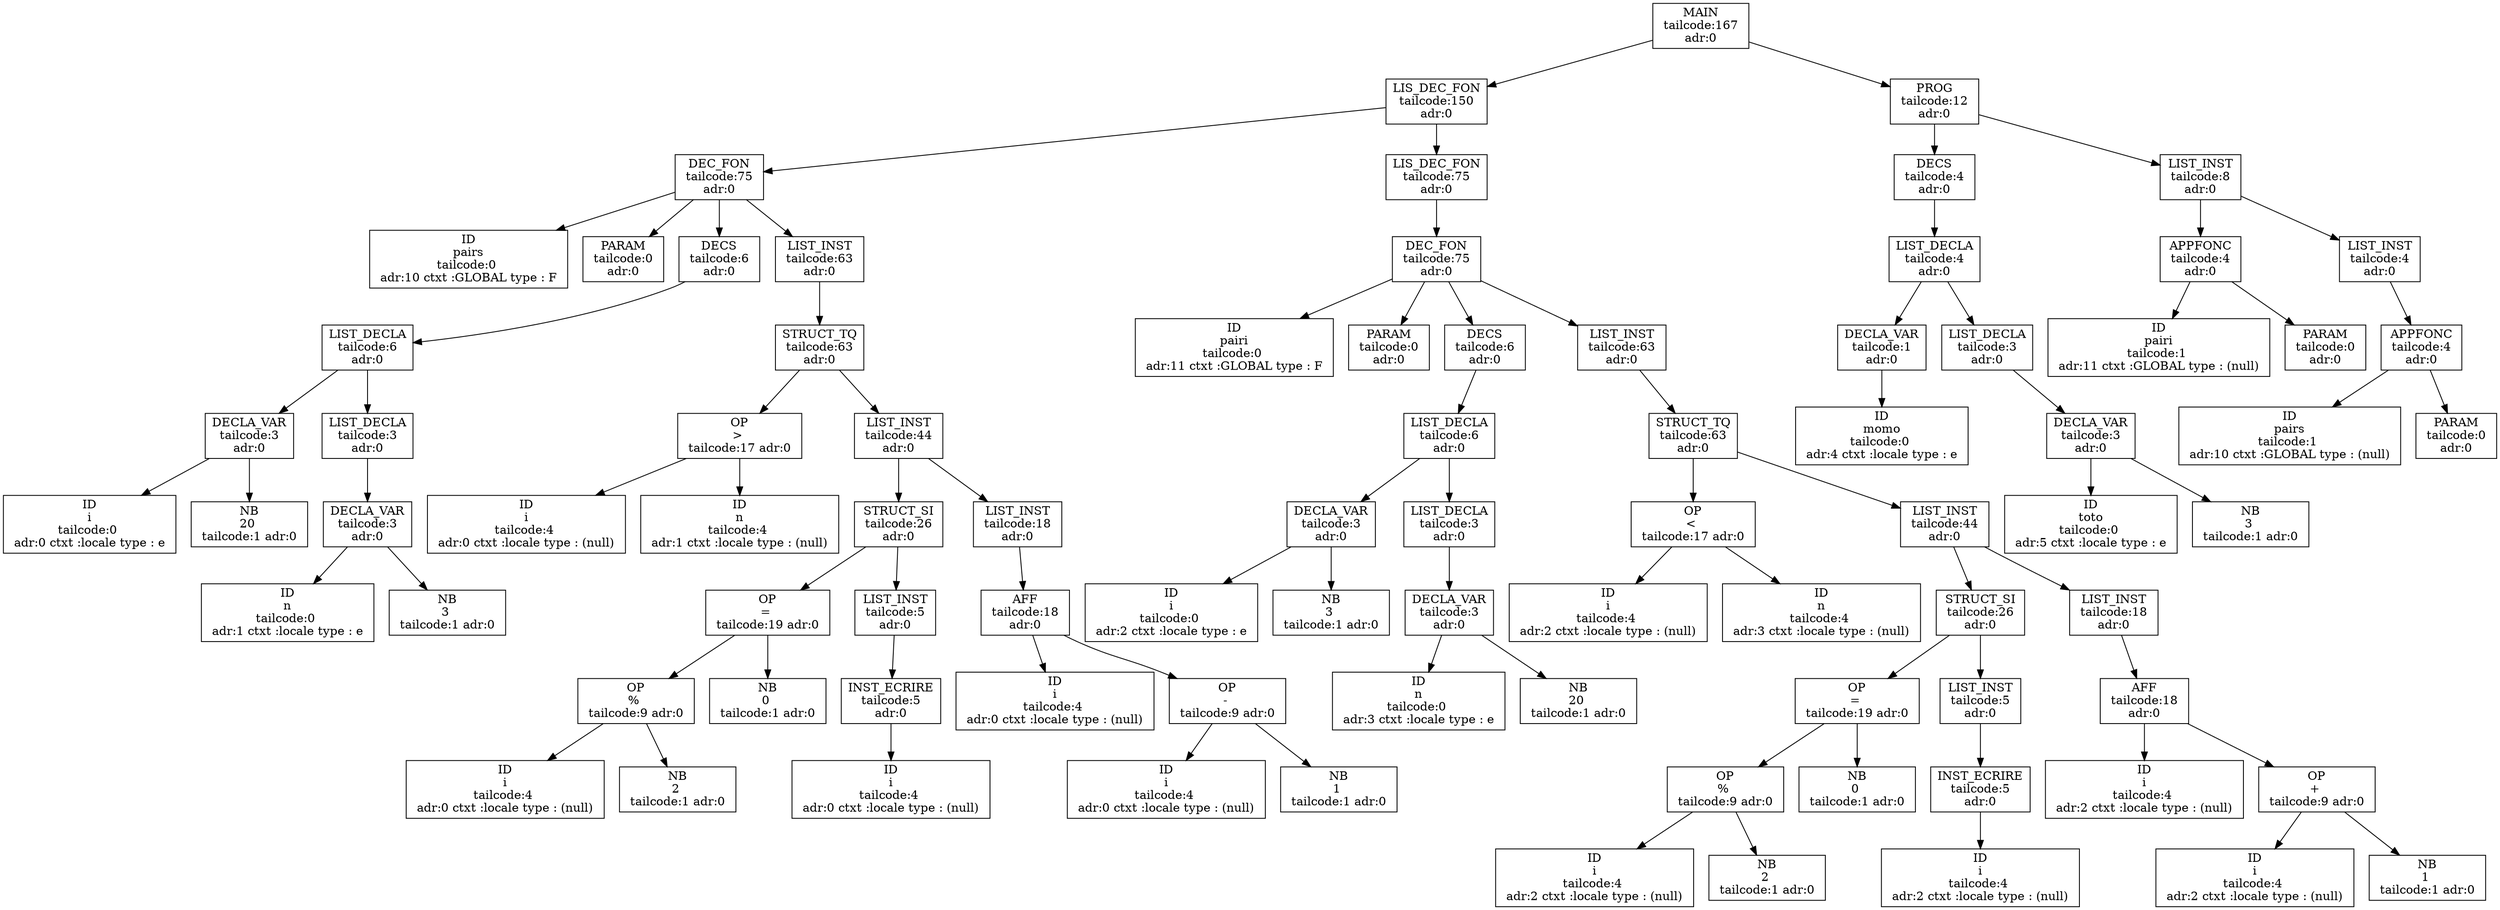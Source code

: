 digraph ASA {
node0x560f0027d180 [label="MAIN
 tailcode:167 
 adr:0 \n", shape=box];
node0x560f0027d180 -> node0x560f0027cbe0;
node0x560f0027cbe0 [label="LIS_DEC_FON
 tailcode:150 
 adr:0 \n", shape=box];
node0x560f0027cbe0 -> node0x560f0027c0a0;
node0x560f0027c0a0 [label="DEC_FON
 tailcode:75 
 adr:0 \n", shape=box];
node0x560f0027c0a0 -> node0x560f0027c0f0;
node0x560f0027c0f0 [label="ID\npairs
 tailcode:0  
 adr:10 ctxt :GLOBAL type : F \n", shape=box];
node0x560f0027c0a0 -> node0x560f0027b6f0;
node0x560f0027b6f0 [label="PARAM
 tailcode:0 
 adr:0 \n", shape=box];
node0x560f0027c0a0 -> node0x560f0027b9c0;
node0x560f0027b9c0 [label="DECS
 tailcode:6 
 adr:0 \n", shape=box];
node0x560f0027b9c0 -> node0x560f0027b970;
node0x560f0027b970 [label="LIST_DECLA
 tailcode:6 
 adr:0 \n", shape=box];
node0x560f0027b970 -> node0x560f0027b790;
node0x560f0027b790 [label="DECLA_VAR
 tailcode:3 
 adr:0 \n", shape=box];
node0x560f0027b790 -> node0x560f0027b7e0;
node0x560f0027b7e0 [label="ID\ni
 tailcode:0  
 adr:0 ctxt :locale type : e \n", shape=box];
node0x560f0027b790 -> node0x560f0027b740;
node0x560f0027b740 [label="NB\n20 
 tailcode:1 adr:0 \n", shape=box];
node0x560f0027b970 -> node0x560f0027b920;
node0x560f0027b920 [label="LIST_DECLA
 tailcode:3 
 adr:0 \n", shape=box];
node0x560f0027b920 -> node0x560f0027b880;
node0x560f0027b880 [label="DECLA_VAR
 tailcode:3 
 adr:0 \n", shape=box];
node0x560f0027b880 -> node0x560f0027b8d0;
node0x560f0027b8d0 [label="ID\nn
 tailcode:0  
 adr:1 ctxt :locale type : e \n", shape=box];
node0x560f0027b880 -> node0x560f0027b830;
node0x560f0027b830 [label="NB\n3 
 tailcode:1 adr:0 \n", shape=box];
node0x560f0027c0a0 -> node0x560f0027c050;
node0x560f0027c050 [label="LIST_INST
 tailcode:63 
 adr:0 \n", shape=box];
node0x560f0027c050 -> node0x560f0027c000;
node0x560f0027c000 [label="STRUCT_TQ
 tailcode:63 
 adr:0 \n", shape=box];
node0x560f0027c000 -> node0x560f0027bab0;
node0x560f0027bab0 [label="OP\n> 
 tailcode:17 adr:0 \n", shape=box];
node0x560f0027bab0 -> node0x560f0027ba10;
node0x560f0027ba10 [label="ID\ni
 tailcode:4  
 adr:0 ctxt :locale type : (null) \n", shape=box];
node0x560f0027bab0 -> node0x560f0027ba60;
node0x560f0027ba60 [label="ID\nn
 tailcode:4  
 adr:1 ctxt :locale type : (null) \n", shape=box];
node0x560f0027c000 -> node0x560f0027bfb0;
node0x560f0027bfb0 [label="LIST_INST
 tailcode:44 
 adr:0 \n", shape=box];
node0x560f0027bfb0 -> node0x560f0027bd80;
node0x560f0027bd80 [label="STRUCT_SI
 tailcode:26 
 adr:0 \n", shape=box];
node0x560f0027bd80 -> node0x560f0027bc40;
node0x560f0027bc40 [label="OP\n= 
 tailcode:19 adr:0 \n", shape=box];
node0x560f0027bc40 -> node0x560f0027bba0;
node0x560f0027bba0 [label="OP\n% 
 tailcode:9 adr:0 \n", shape=box];
node0x560f0027bba0 -> node0x560f0027bb00;
node0x560f0027bb00 [label="ID\ni
 tailcode:4  
 adr:0 ctxt :locale type : (null) \n", shape=box];
node0x560f0027bba0 -> node0x560f0027bb50;
node0x560f0027bb50 [label="NB\n2 
 tailcode:1 adr:0 \n", shape=box];
node0x560f0027bc40 -> node0x560f0027bbf0;
node0x560f0027bbf0 [label="NB\n0 
 tailcode:1 adr:0 \n", shape=box];
node0x560f0027bd80 -> node0x560f0027bd30;
node0x560f0027bd30 [label="LIST_INST
 tailcode:5 
 adr:0 \n", shape=box];
node0x560f0027bd30 -> node0x560f0027bce0;
node0x560f0027bce0 [label="INST_ECRIRE
 tailcode:5 
 adr:0 \n", shape=box];
node0x560f0027bce0 -> node0x560f0027bc90;
node0x560f0027bc90 [label="ID\ni
 tailcode:4  
 adr:0 ctxt :locale type : (null) \n", shape=box];
node0x560f0027bfb0 -> node0x560f0027bf60;
node0x560f0027bf60 [label="LIST_INST
 tailcode:18 
 adr:0 \n", shape=box];
node0x560f0027bf60 -> node0x560f0027bec0;
node0x560f0027bec0 [label="AFF
 tailcode:18 
 adr:0 \n", shape=box];
node0x560f0027bec0 -> node0x560f0027bf10;
node0x560f0027bf10 [label="ID\ni
 tailcode:4  
 adr:0 ctxt :locale type : (null) \n", shape=box];
node0x560f0027bec0 -> node0x560f0027be70;
node0x560f0027be70 [label="OP\n- 
 tailcode:9 adr:0 \n", shape=box];
node0x560f0027be70 -> node0x560f0027bdd0;
node0x560f0027bdd0 [label="ID\ni
 tailcode:4  
 adr:0 ctxt :locale type : (null) \n", shape=box];
node0x560f0027be70 -> node0x560f0027be20;
node0x560f0027be20 [label="NB\n1 
 tailcode:1 adr:0 \n", shape=box];
node0x560f0027cbe0 -> node0x560f0027cb90;
node0x560f0027cb90 [label="LIS_DEC_FON
 tailcode:75 
 adr:0 \n", shape=box];
node0x560f0027cb90 -> node0x560f0027caf0;
node0x560f0027caf0 [label="DEC_FON
 tailcode:75 
 adr:0 \n", shape=box];
node0x560f0027caf0 -> node0x560f0027cb40;
node0x560f0027cb40 [label="ID\npairi
 tailcode:0  
 adr:11 ctxt :GLOBAL type : F \n", shape=box];
node0x560f0027caf0 -> node0x560f0027c140;
node0x560f0027c140 [label="PARAM
 tailcode:0 
 adr:0 \n", shape=box];
node0x560f0027caf0 -> node0x560f0027c410;
node0x560f0027c410 [label="DECS
 tailcode:6 
 adr:0 \n", shape=box];
node0x560f0027c410 -> node0x560f0027c3c0;
node0x560f0027c3c0 [label="LIST_DECLA
 tailcode:6 
 adr:0 \n", shape=box];
node0x560f0027c3c0 -> node0x560f0027c1e0;
node0x560f0027c1e0 [label="DECLA_VAR
 tailcode:3 
 adr:0 \n", shape=box];
node0x560f0027c1e0 -> node0x560f0027c230;
node0x560f0027c230 [label="ID\ni
 tailcode:0  
 adr:2 ctxt :locale type : e \n", shape=box];
node0x560f0027c1e0 -> node0x560f0027c190;
node0x560f0027c190 [label="NB\n3 
 tailcode:1 adr:0 \n", shape=box];
node0x560f0027c3c0 -> node0x560f0027c370;
node0x560f0027c370 [label="LIST_DECLA
 tailcode:3 
 adr:0 \n", shape=box];
node0x560f0027c370 -> node0x560f0027c2d0;
node0x560f0027c2d0 [label="DECLA_VAR
 tailcode:3 
 adr:0 \n", shape=box];
node0x560f0027c2d0 -> node0x560f0027c320;
node0x560f0027c320 [label="ID\nn
 tailcode:0  
 adr:3 ctxt :locale type : e \n", shape=box];
node0x560f0027c2d0 -> node0x560f0027c280;
node0x560f0027c280 [label="NB\n20 
 tailcode:1 adr:0 \n", shape=box];
node0x560f0027caf0 -> node0x560f0027caa0;
node0x560f0027caa0 [label="LIST_INST
 tailcode:63 
 adr:0 \n", shape=box];
node0x560f0027caa0 -> node0x560f0027ca50;
node0x560f0027ca50 [label="STRUCT_TQ
 tailcode:63 
 adr:0 \n", shape=box];
node0x560f0027ca50 -> node0x560f0027c500;
node0x560f0027c500 [label="OP\n< 
 tailcode:17 adr:0 \n", shape=box];
node0x560f0027c500 -> node0x560f0027c460;
node0x560f0027c460 [label="ID\ni
 tailcode:4  
 adr:2 ctxt :locale type : (null) \n", shape=box];
node0x560f0027c500 -> node0x560f0027c4b0;
node0x560f0027c4b0 [label="ID\nn
 tailcode:4  
 adr:3 ctxt :locale type : (null) \n", shape=box];
node0x560f0027ca50 -> node0x560f0027ca00;
node0x560f0027ca00 [label="LIST_INST
 tailcode:44 
 adr:0 \n", shape=box];
node0x560f0027ca00 -> node0x560f0027c7d0;
node0x560f0027c7d0 [label="STRUCT_SI
 tailcode:26 
 adr:0 \n", shape=box];
node0x560f0027c7d0 -> node0x560f0027c690;
node0x560f0027c690 [label="OP\n= 
 tailcode:19 adr:0 \n", shape=box];
node0x560f0027c690 -> node0x560f0027c5f0;
node0x560f0027c5f0 [label="OP\n% 
 tailcode:9 adr:0 \n", shape=box];
node0x560f0027c5f0 -> node0x560f0027c550;
node0x560f0027c550 [label="ID\ni
 tailcode:4  
 adr:2 ctxt :locale type : (null) \n", shape=box];
node0x560f0027c5f0 -> node0x560f0027c5a0;
node0x560f0027c5a0 [label="NB\n2 
 tailcode:1 adr:0 \n", shape=box];
node0x560f0027c690 -> node0x560f0027c640;
node0x560f0027c640 [label="NB\n0 
 tailcode:1 adr:0 \n", shape=box];
node0x560f0027c7d0 -> node0x560f0027c780;
node0x560f0027c780 [label="LIST_INST
 tailcode:5 
 adr:0 \n", shape=box];
node0x560f0027c780 -> node0x560f0027c730;
node0x560f0027c730 [label="INST_ECRIRE
 tailcode:5 
 adr:0 \n", shape=box];
node0x560f0027c730 -> node0x560f0027c6e0;
node0x560f0027c6e0 [label="ID\ni
 tailcode:4  
 adr:2 ctxt :locale type : (null) \n", shape=box];
node0x560f0027ca00 -> node0x560f0027c9b0;
node0x560f0027c9b0 [label="LIST_INST
 tailcode:18 
 adr:0 \n", shape=box];
node0x560f0027c9b0 -> node0x560f0027c910;
node0x560f0027c910 [label="AFF
 tailcode:18 
 adr:0 \n", shape=box];
node0x560f0027c910 -> node0x560f0027c960;
node0x560f0027c960 [label="ID\ni
 tailcode:4  
 adr:2 ctxt :locale type : (null) \n", shape=box];
node0x560f0027c910 -> node0x560f0027c8c0;
node0x560f0027c8c0 [label="OP\n+ 
 tailcode:9 adr:0 \n", shape=box];
node0x560f0027c8c0 -> node0x560f0027c820;
node0x560f0027c820 [label="ID\ni
 tailcode:4  
 adr:2 ctxt :locale type : (null) \n", shape=box];
node0x560f0027c8c0 -> node0x560f0027c870;
node0x560f0027c870 [label="NB\n1 
 tailcode:1 adr:0 \n", shape=box];
node0x560f0027d180 -> node0x560f0027d130;
node0x560f0027d130 [label="PROG
 tailcode:12 
 adr:0 \n", shape=box];
node0x560f0027d130 -> node0x560f0027ce60;
node0x560f0027ce60 [label="DECS
 tailcode:4 
 adr:0 \n", shape=box];
node0x560f0027ce60 -> node0x560f0027ce10;
node0x560f0027ce10 [label="LIST_DECLA
 tailcode:4 
 adr:0 \n", shape=box];
node0x560f0027ce10 -> node0x560f0027cc30;
node0x560f0027cc30 [label="DECLA_VAR
 tailcode:1 
 adr:0 \n", shape=box];
node0x560f0027cc30 -> node0x560f0027cc80;
node0x560f0027cc80 [label="ID\nmomo
 tailcode:0  
 adr:4 ctxt :locale type : e \n", shape=box];
node0x560f0027ce10 -> node0x560f0027cdc0;
node0x560f0027cdc0 [label="LIST_DECLA
 tailcode:3 
 adr:0 \n", shape=box];
node0x560f0027cdc0 -> node0x560f0027cd20;
node0x560f0027cd20 [label="DECLA_VAR
 tailcode:3 
 adr:0 \n", shape=box];
node0x560f0027cd20 -> node0x560f0027cd70;
node0x560f0027cd70 [label="ID\ntoto
 tailcode:0  
 adr:5 ctxt :locale type : e \n", shape=box];
node0x560f0027cd20 -> node0x560f0027ccd0;
node0x560f0027ccd0 [label="NB\n3 
 tailcode:1 adr:0 \n", shape=box];
node0x560f0027d130 -> node0x560f0027d0e0;
node0x560f0027d0e0 [label="LIST_INST
 tailcode:8 
 adr:0 \n", shape=box];
node0x560f0027d0e0 -> node0x560f0027cf00;
node0x560f0027cf00 [label="APPFONC
 tailcode:4 
 adr:0 \n", shape=box];
node0x560f0027cf00 -> node0x560f0027cf50;
node0x560f0027cf50 [label="ID\npairi
 tailcode:1  
 adr:11 ctxt :GLOBAL type : (null) \n", shape=box];
node0x560f0027cf00 -> node0x560f0027ceb0;
node0x560f0027ceb0 [label="PARAM
 tailcode:0 
 adr:0 \n", shape=box];
node0x560f0027d0e0 -> node0x560f0027d090;
node0x560f0027d090 [label="LIST_INST
 tailcode:4 
 adr:0 \n", shape=box];
node0x560f0027d090 -> node0x560f0027cff0;
node0x560f0027cff0 [label="APPFONC
 tailcode:4 
 adr:0 \n", shape=box];
node0x560f0027cff0 -> node0x560f0027d040;
node0x560f0027d040 [label="ID\npairs
 tailcode:1  
 adr:10 ctxt :GLOBAL type : (null) \n", shape=box];
node0x560f0027cff0 -> node0x560f0027cfa0;
node0x560f0027cfa0 [label="PARAM
 tailcode:0 
 adr:0 \n", shape=box];
}
